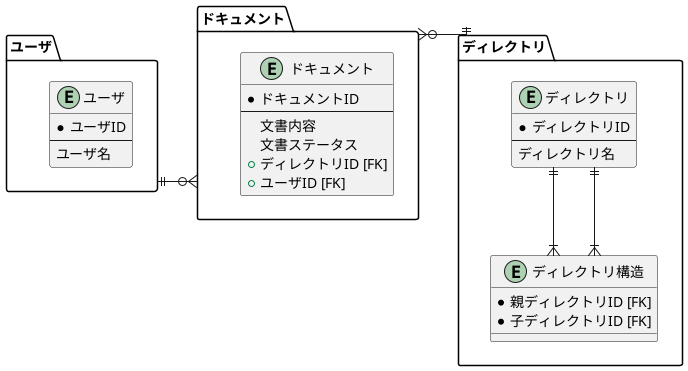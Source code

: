 @startuml docs

skinparam linetype ortho

package ユーザ {
    entity ユーザ {
        * ユーザID
        ---
        ユーザ名
    }
}

package ドキュメント {
    entity ドキュメント {
        * ドキュメントID
        ---
        文書内容
        文書ステータス
        + ディレクトリID [FK]
        + ユーザID [FK]
    }
}

package ディレクトリ {
    entity ディレクトリ {
        * ディレクトリID
        --
        ディレクトリ名
    }

    entity ディレクトリ構造 {
        * 親ディレクトリID [FK]
        * 子ディレクトリID [FK]
    }

    ディレクトリ ||--|{ ディレクトリ構造
    ディレクトリ ||--|{ ディレクトリ構造
}

ユーザ ||-ri-o{ ドキュメント
ドキュメント }o-ri-|| ディレクトリ

@enduml
